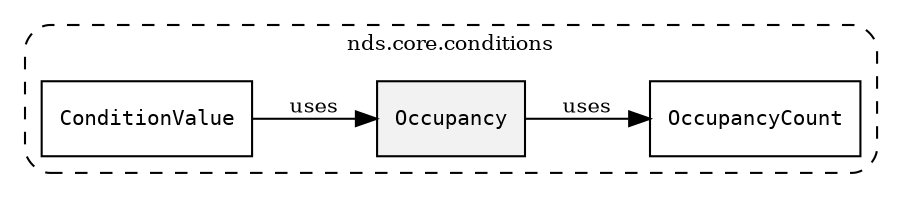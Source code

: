 /**
 * This dot file creates symbol collaboration diagram for Occupancy.
 */
digraph ZSERIO
{
    node [shape=box, fontsize=10];
    rankdir="LR";
    fontsize=10;
    tooltip="Occupancy collaboration diagram";

    subgraph "cluster_nds.core.conditions"
    {
        style="dashed, rounded";
        label="nds.core.conditions";
        tooltip="Package nds.core.conditions";
        href="../../../content/packages/nds.core.conditions.html#Package-nds-core-conditions";
        target="_parent";

        "Occupancy" [style="filled", fillcolor="#0000000D", target="_parent", label=<<font face="monospace"><table align="center" border="0" cellspacing="0" cellpadding="0"><tr><td href="../../../content/packages/nds.core.conditions.html#Structure-Occupancy" title="Structure defined in nds.core.conditions">Occupancy</td></tr></table></font>>];
        "OccupancyCount" [target="_parent", label=<<font face="monospace"><table align="center" border="0" cellspacing="0" cellpadding="0"><tr><td href="../../../content/packages/nds.core.conditions.html#Enum-OccupancyCount" title="Enum defined in nds.core.conditions">OccupancyCount</td></tr></table></font>>];
        "ConditionValue" [target="_parent", label=<<font face="monospace"><table align="center" border="0" cellspacing="0" cellpadding="0"><tr><td href="../../../content/packages/nds.core.conditions.html#Choice-ConditionValue" title="Choice defined in nds.core.conditions">ConditionValue</td></tr></table></font>>];
    }

    "Occupancy" -> "OccupancyCount" [label="uses", fontsize=10];
    "ConditionValue" -> "Occupancy" [label="uses", fontsize=10];
}
